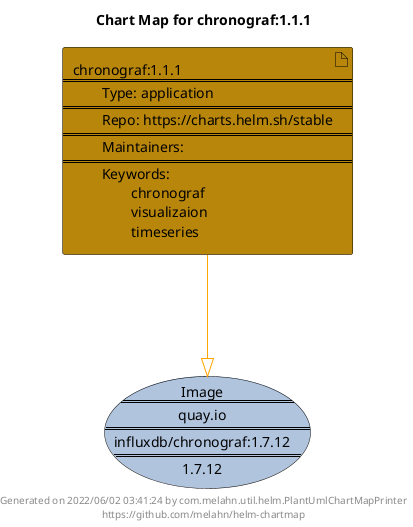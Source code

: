 @startuml
skinparam linetype ortho
skinparam backgroundColor white
skinparam usecaseBorderColor black
skinparam usecaseArrowColor LightSlateGray
skinparam artifactBorderColor black
skinparam artifactArrowColor LightSlateGray

title Chart Map for chronograf:1.1.1

'There is one referenced Helm Chart
artifact "chronograf:1.1.1\n====\n\tType: application\n====\n\tRepo: https://charts.helm.sh/stable\n====\n\tMaintainers: \n====\n\tKeywords: \n\t\tchronograf\n\t\tvisualizaion\n\t\ttimeseries" as chronograf_1_1_1 #DarkGoldenRod

'There is one referenced Docker Image
usecase "Image\n====\nquay.io\n====\ninfluxdb/chronograf:1.7.12\n====\n1.7.12" as quay_io_influxdb_chronograf_1_7_12 #LightSteelBlue

'Chart Dependencies
chronograf_1_1_1--[#orange]-|>quay_io_influxdb_chronograf_1_7_12

center footer Generated on 2022/06/02 03:41:24 by com.melahn.util.helm.PlantUmlChartMapPrinter\nhttps://github.com/melahn/helm-chartmap
@enduml
